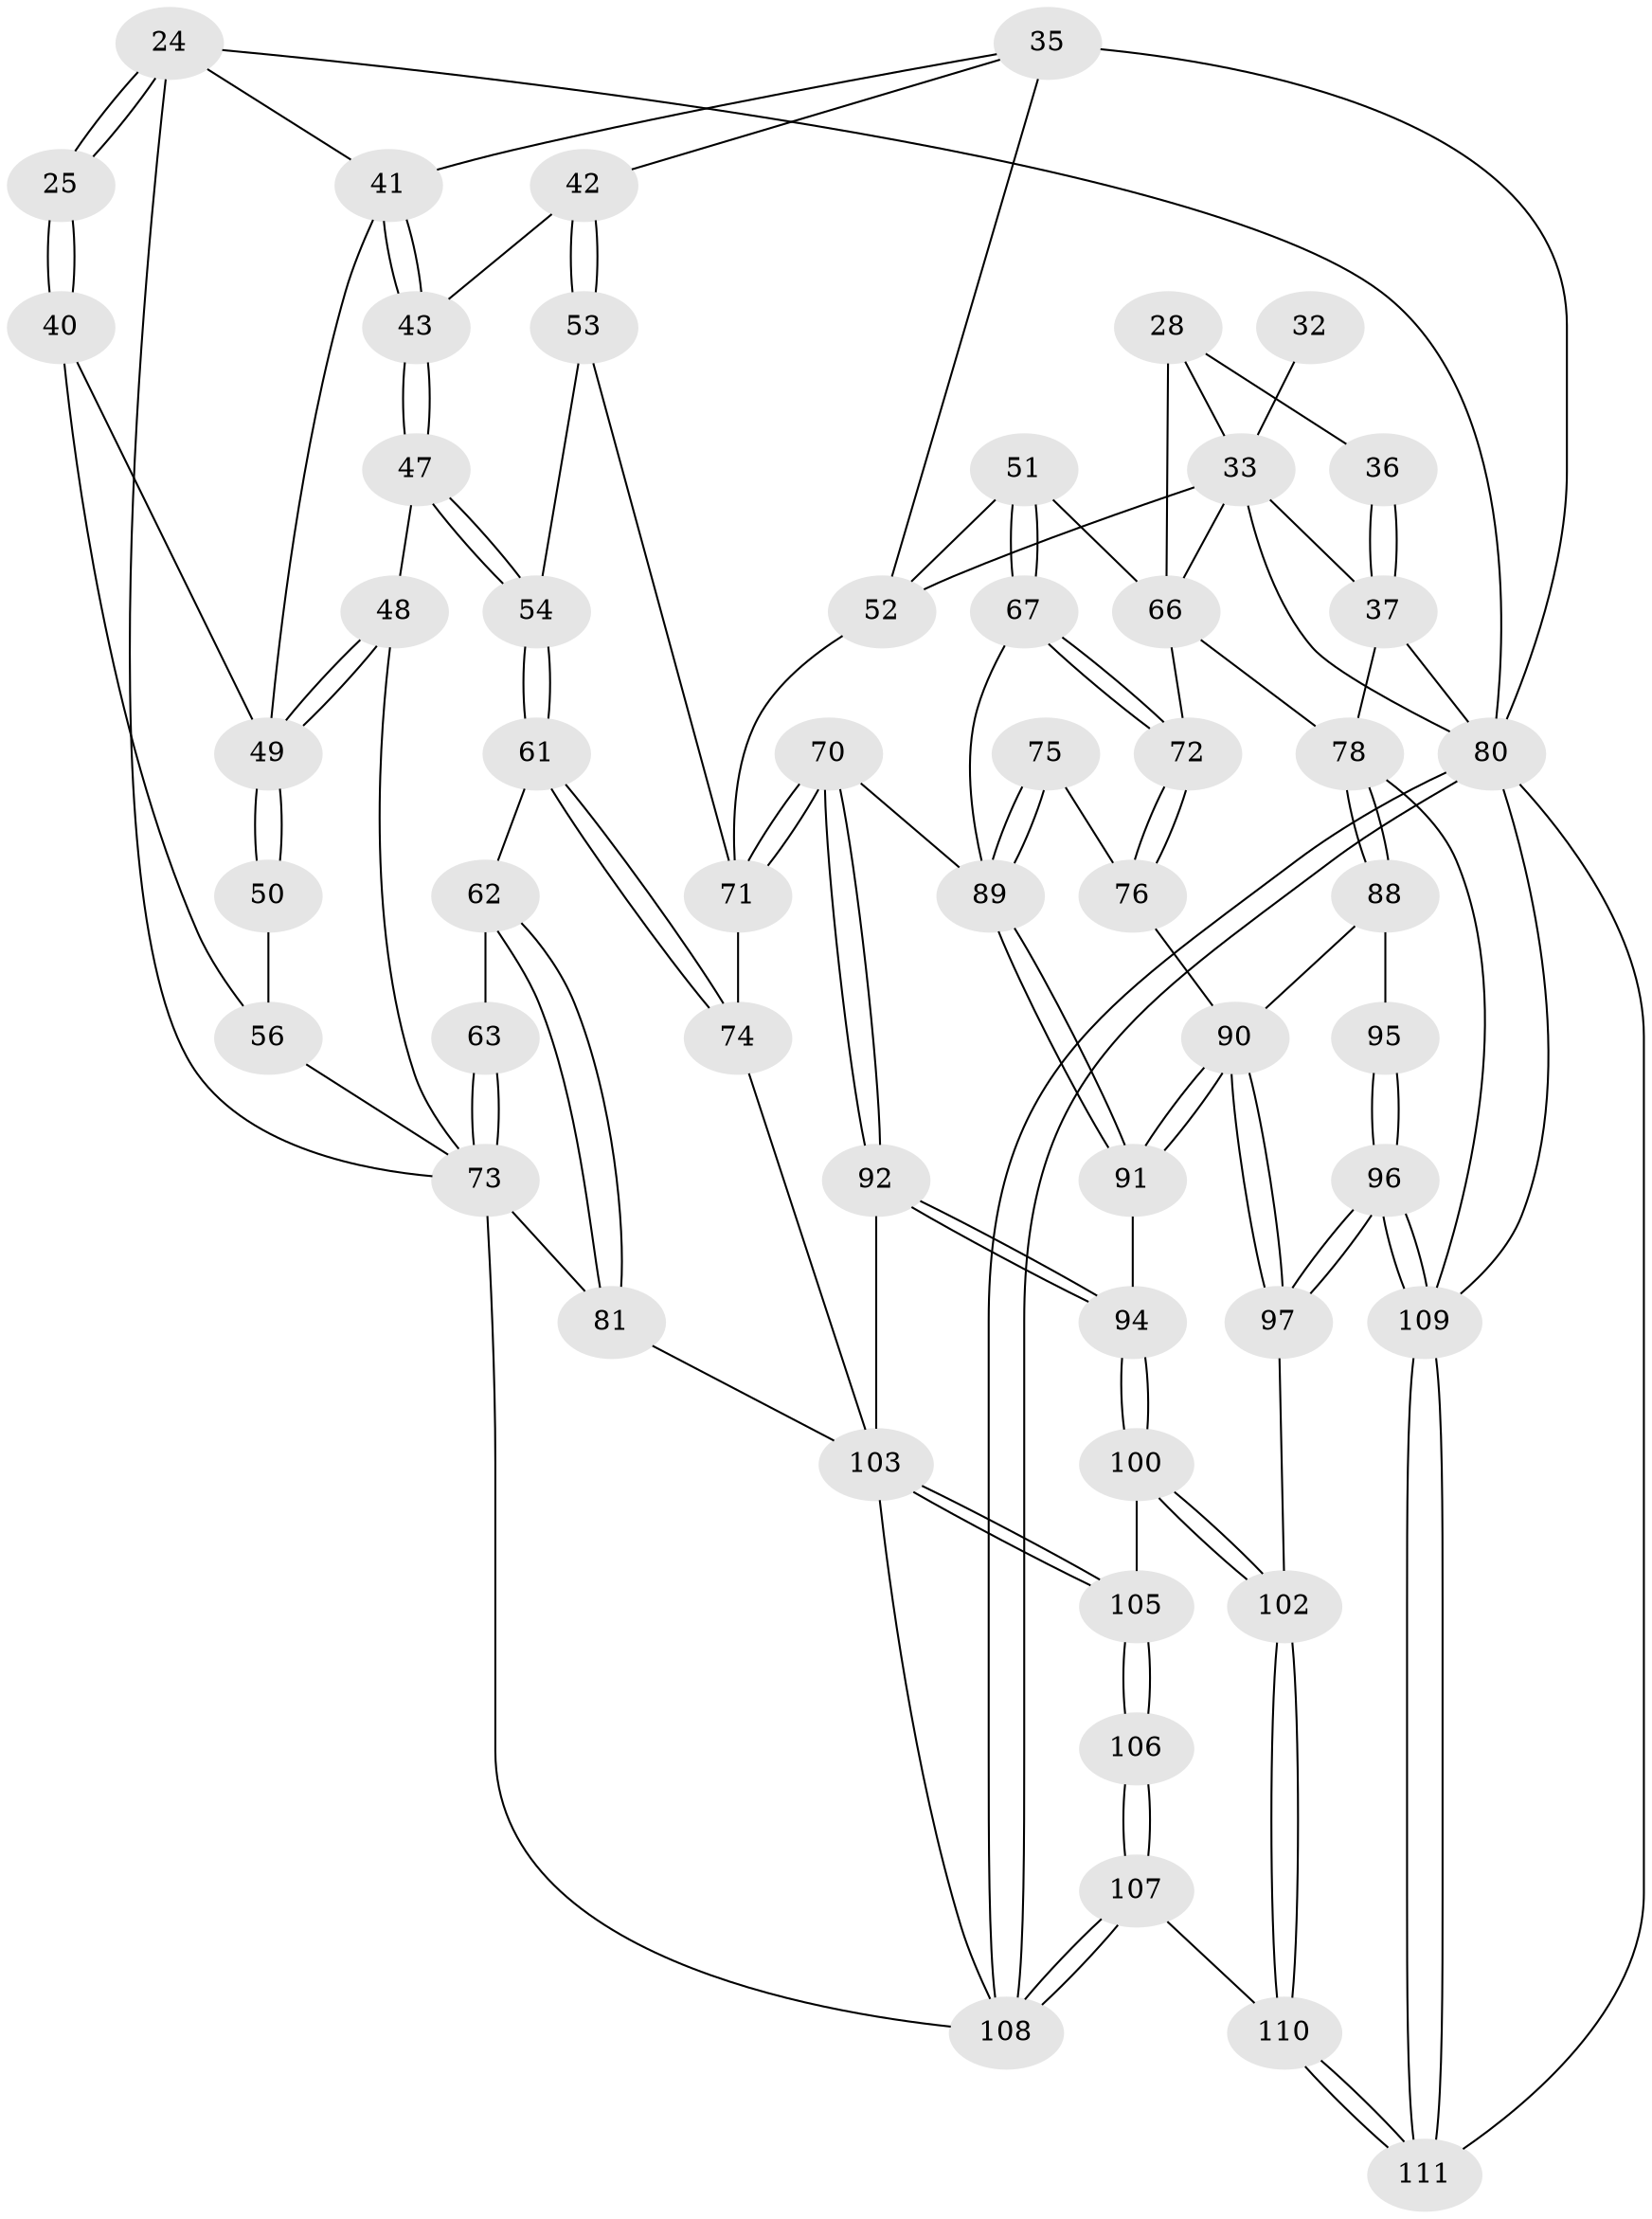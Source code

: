 // original degree distribution, {3: 0.018018018018018018, 4: 0.21621621621621623, 6: 0.1891891891891892, 5: 0.5765765765765766}
// Generated by graph-tools (version 1.1) at 2025/01/03/09/25 05:01:39]
// undirected, 55 vertices, 128 edges
graph export_dot {
graph [start="1"]
  node [color=gray90,style=filled];
  24 [pos="+0.12631338344669588+0.14892011581444503",super="+18+19+20"];
  25 [pos="+0.10608097601751527+0.15942067711090682"];
  28 [pos="+0.8394629065490591+0.2921747983163608",super="+27"];
  32 [pos="+0.5616125898971759+0.1592278601537257"];
  33 [pos="+0.4996410287154209+0.17164168202148192",super="+17+14+10+31"];
  35 [pos="+0.371708413898466+0.25350619341601516",super="+21"];
  36 [pos="+0.9219137445981258+0.2513151885349849",super="+26"];
  37 [pos="+1+0.26705521668938775",super="+16"];
  40 [pos="+0.10392501926306419+0.16253676336171877"];
  41 [pos="+0.24770662152609405+0.22356089954882155",super="+23"];
  42 [pos="+0.31004876661104924+0.29270952023701835"];
  43 [pos="+0.27370164927305757+0.28873167406641875"];
  47 [pos="+0.19175769979236132+0.33309806833732997"];
  48 [pos="+0.1644407243645545+0.33042763090071625"];
  49 [pos="+0.16438937005243343+0.33039591530681073",super="+39"];
  50 [pos="+0.11176945845698173+0.3352552016114926"];
  51 [pos="+0.4685524132530357+0.39252637312842065"];
  52 [pos="+0.46119389072346567+0.3925729203798013",super="+34"];
  53 [pos="+0.317651774145898+0.4325650396922812"];
  54 [pos="+0.3106345530090327+0.43579169621732067"];
  56 [pos="+0.10558323092303308+0.33848560625499613",super="+45"];
  61 [pos="+0.2891907051956432+0.46364230706456105"];
  62 [pos="+0.2602383680621233+0.47566057916004606"];
  63 [pos="+0.18462063612814153+0.4693217671556085"];
  66 [pos="+0.7511348309392585+0.4034255072423629",super="+29+30"];
  67 [pos="+0.5405826329168959+0.4972993271654569"];
  70 [pos="+0.44166627379925844+0.5862486913051769"];
  71 [pos="+0.4397923247731204+0.5768757173564162",super="+55"];
  72 [pos="+0.7367496850575458+0.42569757772120304"];
  73 [pos="+0.023637057110403623+0.6116732394226594",super="+59+46+57+60"];
  74 [pos="+0.3025286832500463+0.503194433597393"];
  75 [pos="+0.6354033792671843+0.5723053033408593"];
  76 [pos="+0.6990932528613226+0.500437478106047"];
  78 [pos="+1+0.7390947428773821",super="+64+65"];
  80 [pos="+0+1",super="+9+7"];
  81 [pos="+0.19359181311480794+0.6685139933485794"];
  88 [pos="+1+0.7165051917187353",super="+86"];
  89 [pos="+0.6134105003408635+0.6132960170484595",super="+69+68"];
  90 [pos="+0.678168249433174+0.7321403474565817",super="+87"];
  91 [pos="+0.6174220679581824+0.6444683290627617"];
  92 [pos="+0.42180266401353744+0.6171670186490856"];
  94 [pos="+0.4855317352289832+0.7214964437842515"];
  95 [pos="+0.844221853086976+0.7907007306469387"];
  96 [pos="+0.7802080860284039+0.8421198067436766"];
  97 [pos="+0.6888459405709518+0.8144253704420468"];
  100 [pos="+0.4854098500931754+0.7562766237981815"];
  102 [pos="+0.6711951392309553+0.8241598829898097"];
  103 [pos="+0.16641992843084294+0.8427070016927303",super="+84+93"];
  105 [pos="+0.3132958106485937+0.9707510263766469",super="+99+98+101"];
  106 [pos="+0.37566658944344833+1"];
  107 [pos="+0.3851610788798761+1"];
  108 [pos="+0.14438480195728337+1",super="+104+79"];
  109 [pos="+0.8217623569504817+0.9400613072476743",super="+77"];
  110 [pos="+0.4574728060775832+1"];
  111 [pos="+0.8665357005048157+1"];
  24 -- 25 [weight=2];
  24 -- 25;
  24 -- 41;
  24 -- 80 [weight=2];
  24 -- 73;
  25 -- 40;
  25 -- 40;
  28 -- 36 [weight=2];
  28 -- 66;
  28 -- 33 [weight=2];
  32 -- 33 [weight=3];
  33 -- 52;
  33 -- 80 [weight=3];
  33 -- 66;
  33 -- 37;
  35 -- 42;
  35 -- 52;
  35 -- 80;
  35 -- 41;
  36 -- 37 [weight=2];
  36 -- 37;
  37 -- 78;
  37 -- 80;
  40 -- 49;
  40 -- 56;
  41 -- 43;
  41 -- 43;
  41 -- 49 [weight=2];
  42 -- 43;
  42 -- 53;
  42 -- 53;
  43 -- 47;
  43 -- 47;
  47 -- 48;
  47 -- 54;
  47 -- 54;
  48 -- 49;
  48 -- 49;
  48 -- 73;
  49 -- 50;
  49 -- 50;
  50 -- 56 [weight=2];
  51 -- 52;
  51 -- 67;
  51 -- 67;
  51 -- 66;
  52 -- 71;
  53 -- 54;
  53 -- 71;
  54 -- 61;
  54 -- 61;
  56 -- 73 [weight=2];
  61 -- 62;
  61 -- 74;
  61 -- 74;
  62 -- 63;
  62 -- 81;
  62 -- 81;
  63 -- 73 [weight=2];
  63 -- 73;
  66 -- 72;
  66 -- 78;
  67 -- 72;
  67 -- 72;
  67 -- 89;
  70 -- 71;
  70 -- 71;
  70 -- 92;
  70 -- 92;
  70 -- 89;
  71 -- 74;
  72 -- 76;
  72 -- 76;
  73 -- 81;
  73 -- 108;
  74 -- 103;
  75 -- 76;
  75 -- 89 [weight=2];
  75 -- 89;
  76 -- 90;
  78 -- 88 [weight=2];
  78 -- 88;
  78 -- 109;
  80 -- 108 [weight=2];
  80 -- 108;
  80 -- 111;
  80 -- 109;
  81 -- 103;
  88 -- 95 [weight=2];
  88 -- 90;
  89 -- 91;
  89 -- 91;
  90 -- 91;
  90 -- 91;
  90 -- 97;
  90 -- 97;
  91 -- 94;
  92 -- 94;
  92 -- 94;
  92 -- 103;
  94 -- 100;
  94 -- 100;
  95 -- 96;
  95 -- 96;
  96 -- 97;
  96 -- 97;
  96 -- 109;
  96 -- 109;
  97 -- 102;
  100 -- 102;
  100 -- 102;
  100 -- 105;
  102 -- 110;
  102 -- 110;
  103 -- 105 [weight=3];
  103 -- 105;
  103 -- 108;
  105 -- 106 [weight=2];
  105 -- 106;
  106 -- 107;
  106 -- 107;
  107 -- 108;
  107 -- 108;
  107 -- 110;
  109 -- 111 [weight=2];
  109 -- 111;
  110 -- 111;
  110 -- 111;
}
